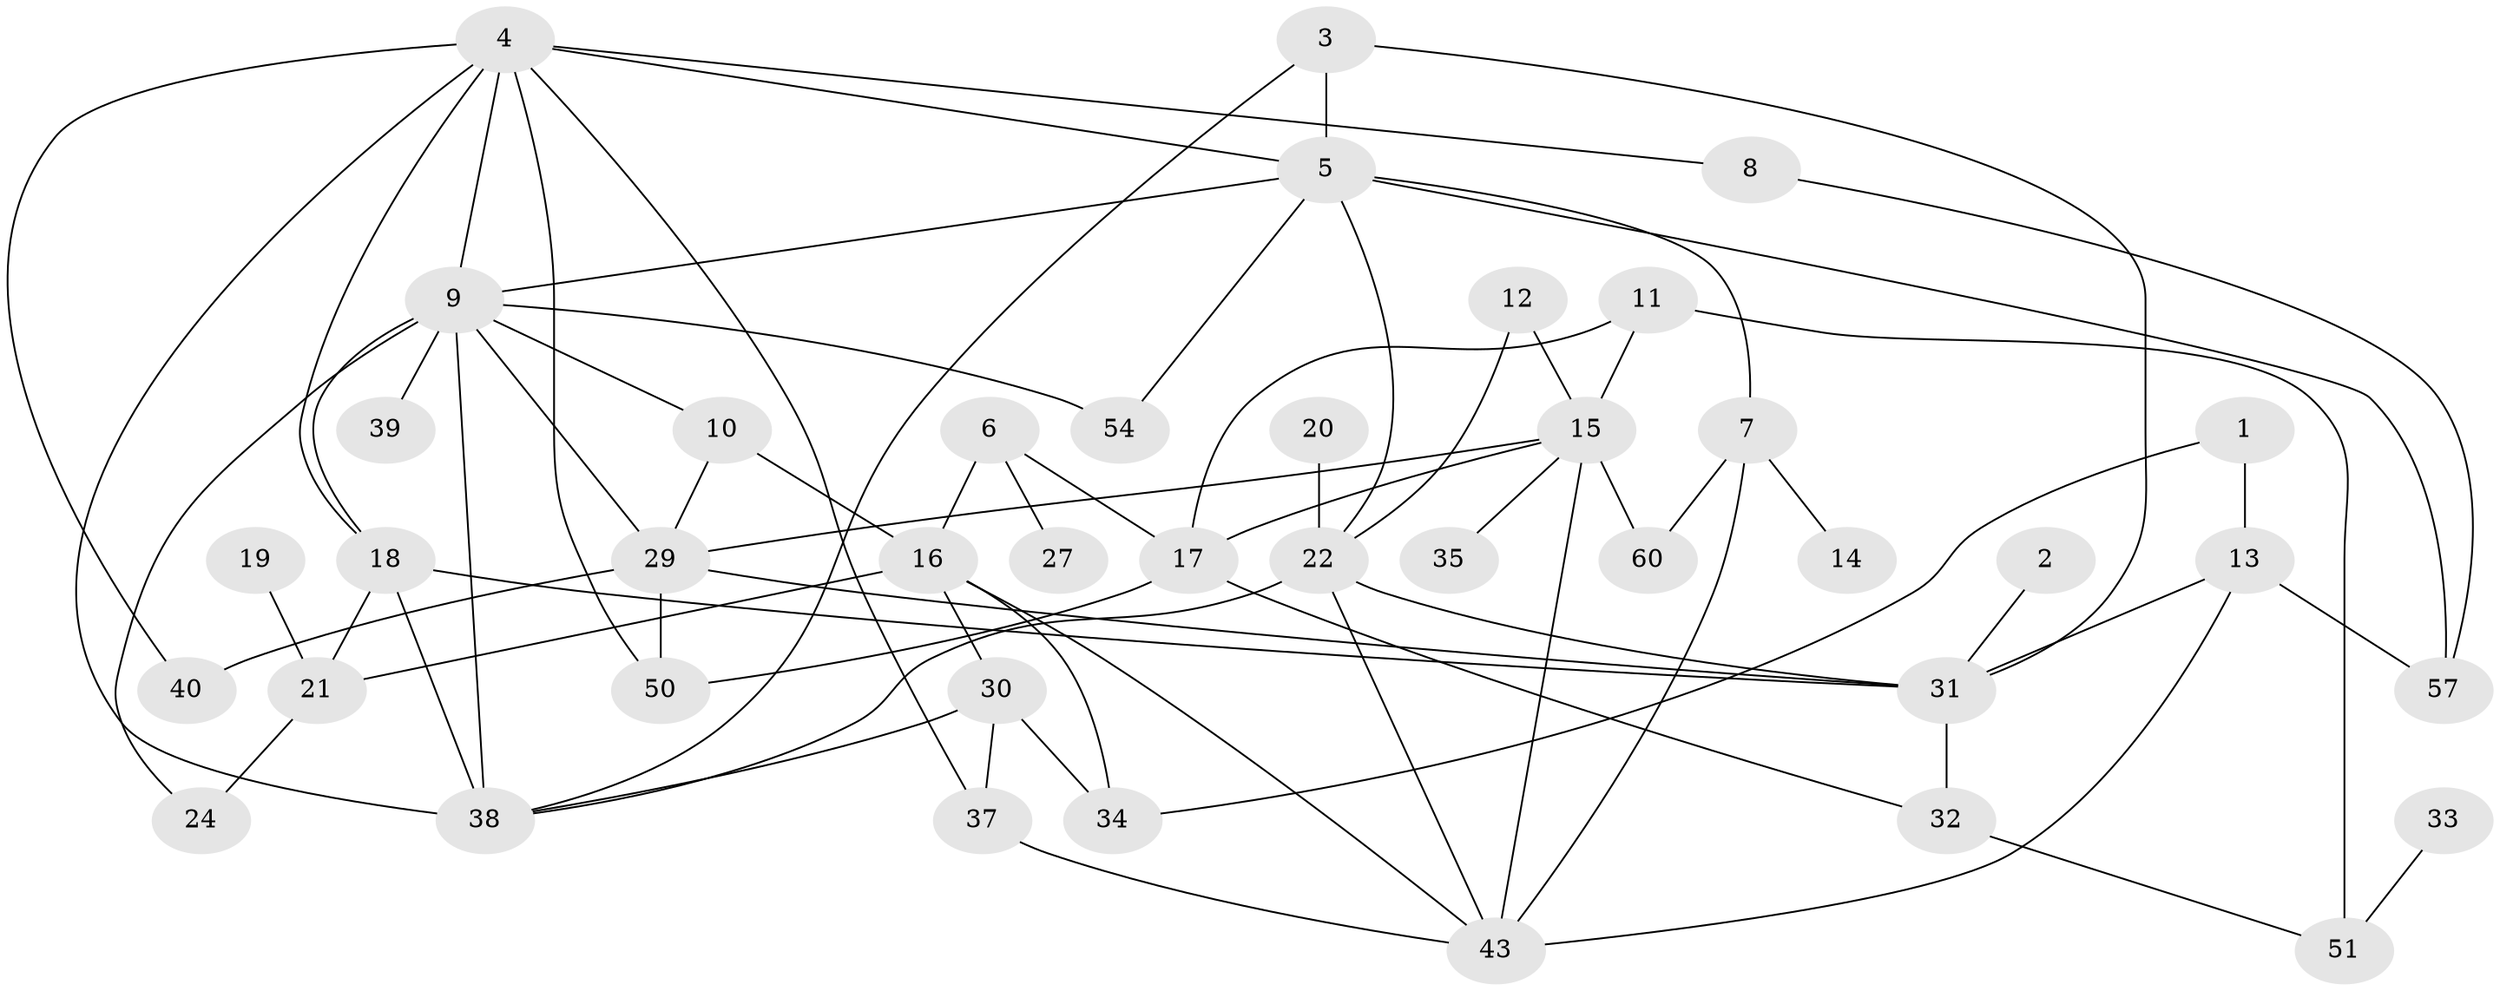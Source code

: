 // original degree distribution, {3: 0.24193548387096775, 1: 0.14516129032258066, 6: 0.04838709677419355, 7: 0.016129032258064516, 2: 0.25806451612903225, 4: 0.1935483870967742, 8: 0.016129032258064516, 5: 0.08064516129032258}
// Generated by graph-tools (version 1.1) at 2025/41/03/06/25 10:41:23]
// undirected, 41 vertices, 73 edges
graph export_dot {
graph [start="1"]
  node [color=gray90,style=filled];
  1 [super="+28"];
  2;
  3 [super="+46"];
  4 [super="+48"];
  5 [super="+58"];
  6 [super="+36"];
  7 [super="+44"];
  8 [super="+42"];
  9 [super="+49"];
  10;
  11;
  12;
  13 [super="+59"];
  14;
  15 [super="+23"];
  16 [super="+25"];
  17 [super="+26"];
  18 [super="+55"];
  19;
  20;
  21;
  22 [super="+47"];
  24;
  27;
  29 [super="+41"];
  30 [super="+53"];
  31 [super="+45"];
  32;
  33;
  34;
  35;
  37;
  38 [super="+52"];
  39;
  40;
  43 [super="+62"];
  50;
  51 [super="+56"];
  54;
  57 [super="+61"];
  60;
  1 -- 34;
  1 -- 13;
  2 -- 31;
  3 -- 31;
  3 -- 5;
  3 -- 38;
  4 -- 18;
  4 -- 40;
  4 -- 50;
  4 -- 9;
  4 -- 37;
  4 -- 5;
  4 -- 8;
  4 -- 38;
  5 -- 7;
  5 -- 9;
  5 -- 54;
  5 -- 57;
  5 -- 22;
  6 -- 27;
  6 -- 17;
  6 -- 16;
  7 -- 14;
  7 -- 60;
  7 -- 43;
  8 -- 57;
  9 -- 10;
  9 -- 18;
  9 -- 39;
  9 -- 54;
  9 -- 24;
  9 -- 29;
  9 -- 38 [weight=2];
  10 -- 16;
  10 -- 29;
  11 -- 17;
  11 -- 51 [weight=2];
  11 -- 15;
  12 -- 15;
  12 -- 22;
  13 -- 57;
  13 -- 43;
  13 -- 31;
  15 -- 35;
  15 -- 43;
  15 -- 17;
  15 -- 60;
  15 -- 29;
  16 -- 21;
  16 -- 43;
  16 -- 34;
  16 -- 30;
  17 -- 32;
  17 -- 50;
  18 -- 38;
  18 -- 21;
  18 -- 31;
  19 -- 21;
  20 -- 22;
  21 -- 24;
  22 -- 31;
  22 -- 38;
  22 -- 43;
  29 -- 50;
  29 -- 40;
  29 -- 31;
  30 -- 34;
  30 -- 38;
  30 -- 37;
  31 -- 32;
  32 -- 51;
  33 -- 51;
  37 -- 43;
}
